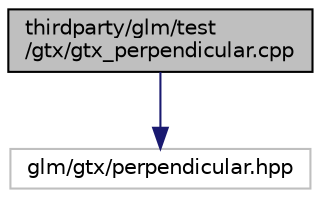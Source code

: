 digraph "thirdparty/glm/test/gtx/gtx_perpendicular.cpp"
{
  edge [fontname="Helvetica",fontsize="10",labelfontname="Helvetica",labelfontsize="10"];
  node [fontname="Helvetica",fontsize="10",shape=record];
  Node1 [label="thirdparty/glm/test\l/gtx/gtx_perpendicular.cpp",height=0.2,width=0.4,color="black", fillcolor="grey75", style="filled", fontcolor="black"];
  Node1 -> Node2 [color="midnightblue",fontsize="10",style="solid",fontname="Helvetica"];
  Node2 [label="glm/gtx/perpendicular.hpp",height=0.2,width=0.4,color="grey75", fillcolor="white", style="filled"];
}
